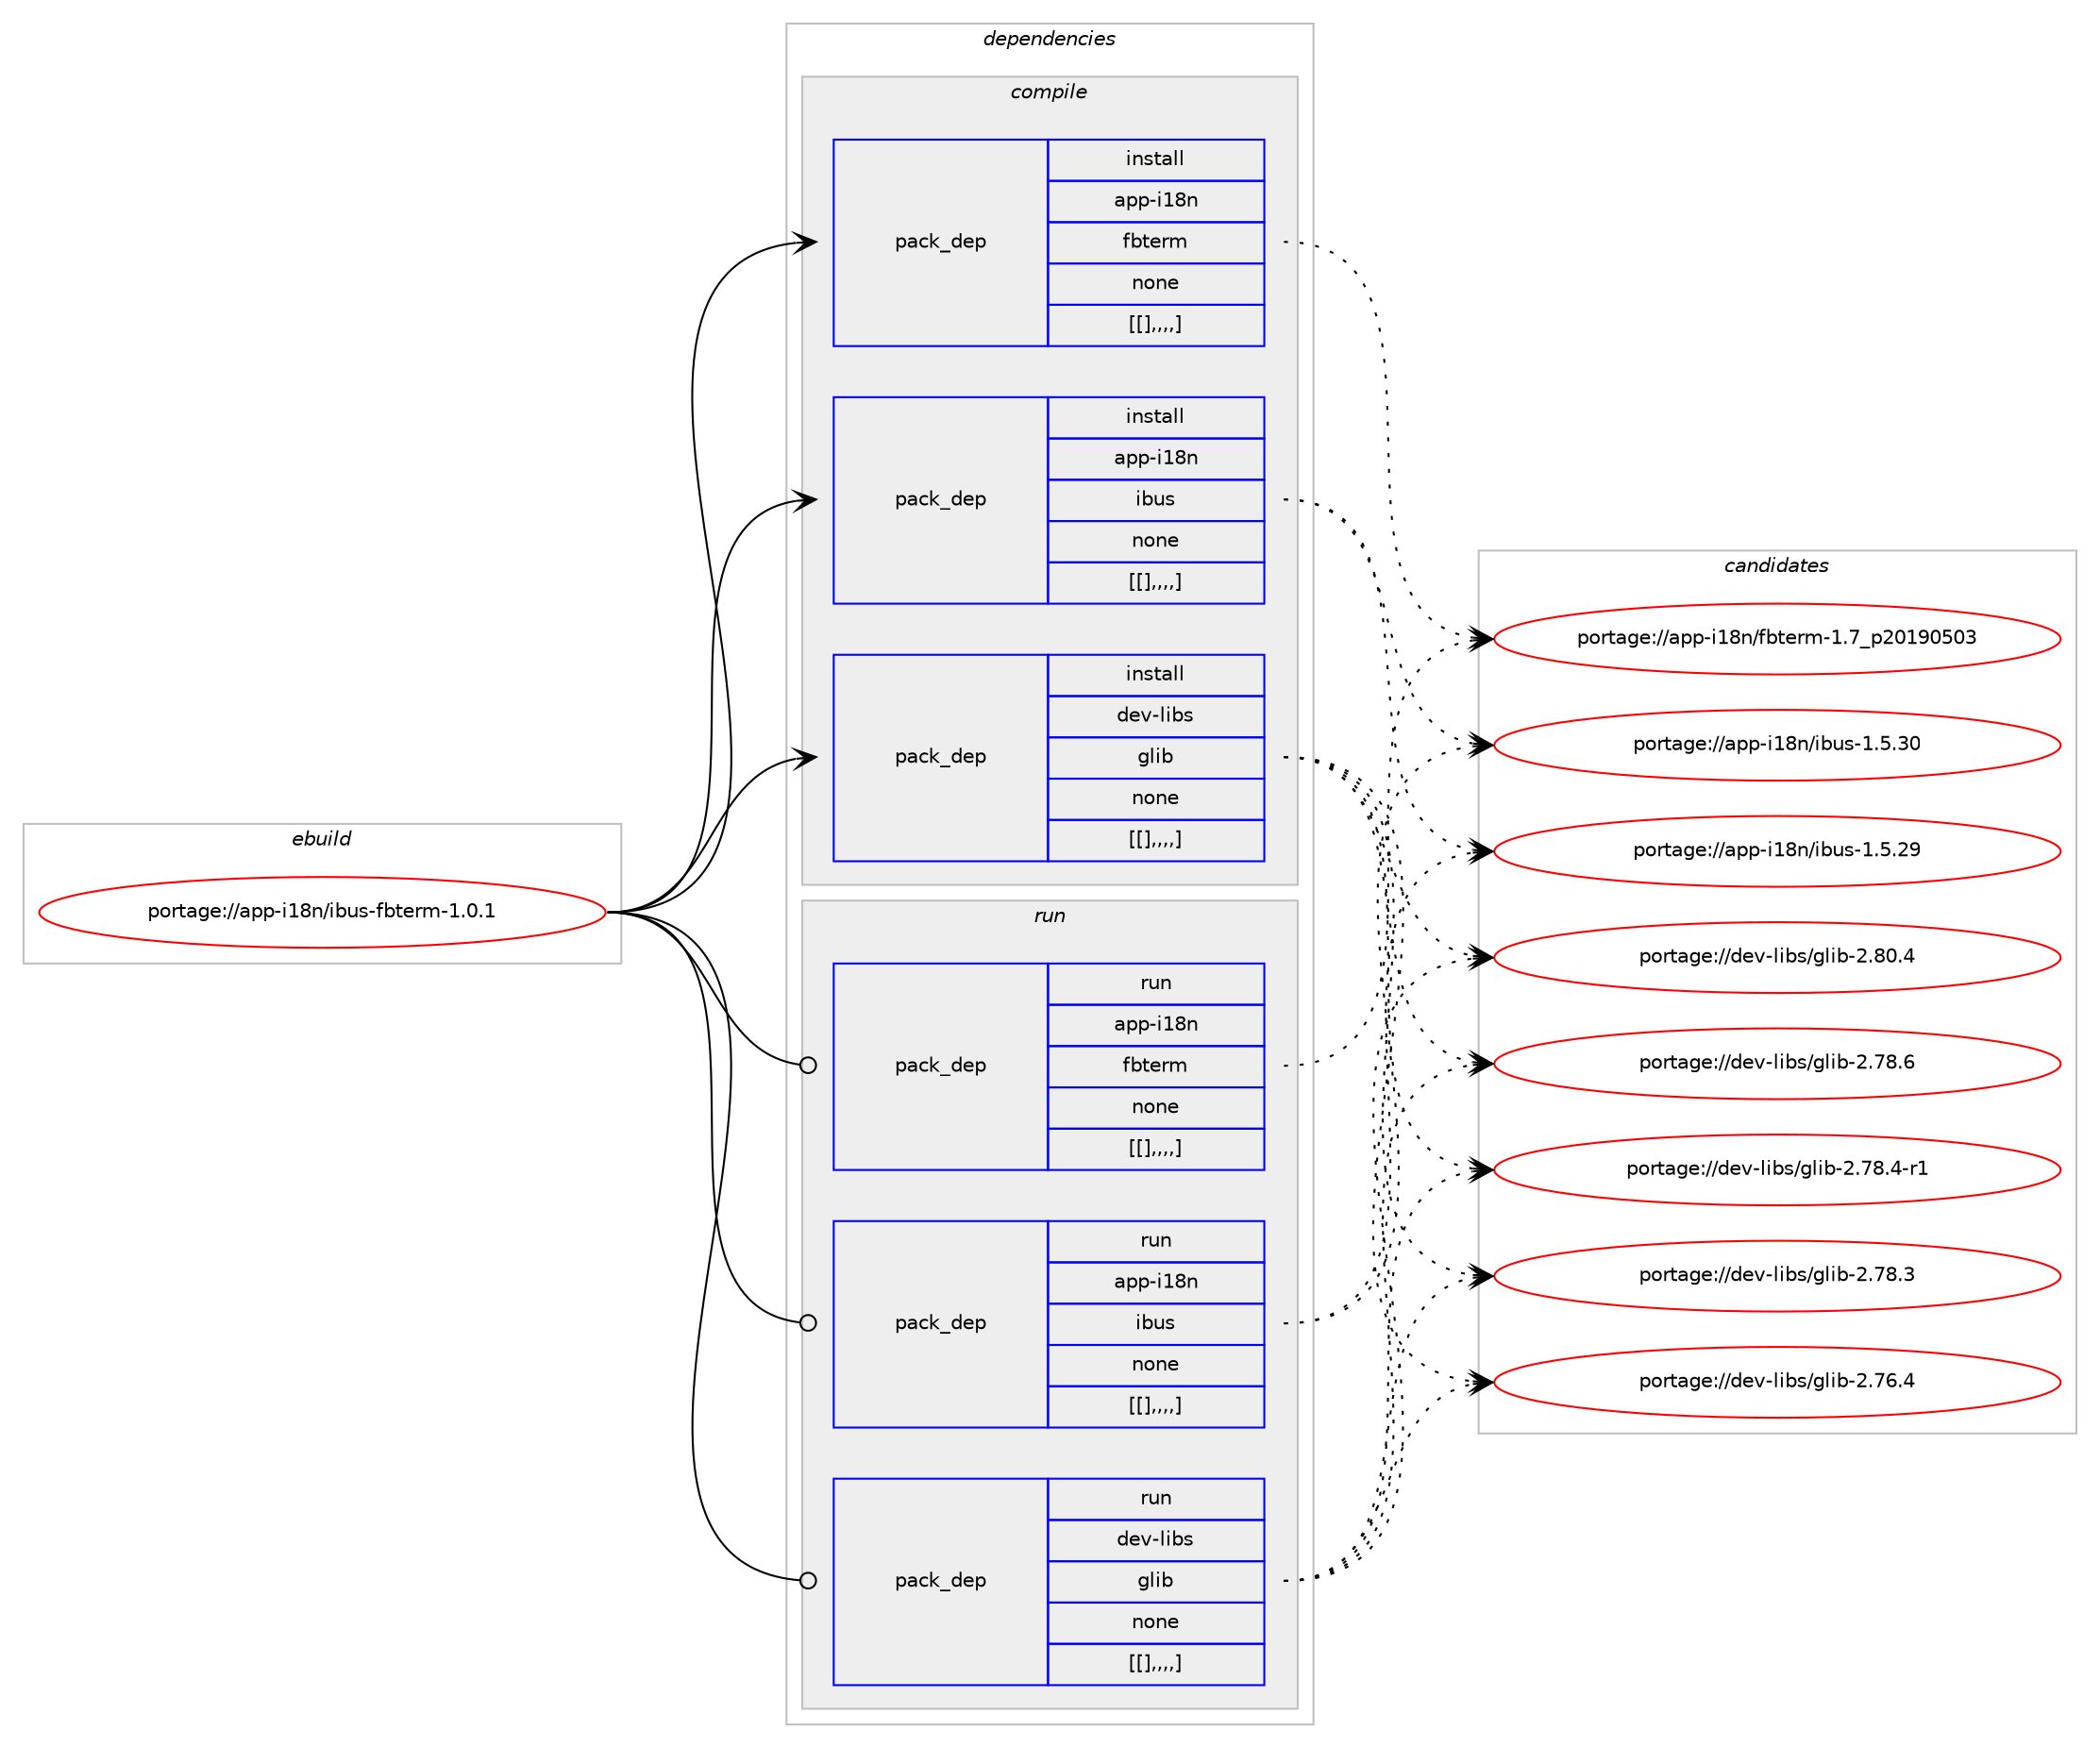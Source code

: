 digraph prolog {

# *************
# Graph options
# *************

newrank=true;
concentrate=true;
compound=true;
graph [rankdir=LR,fontname=Helvetica,fontsize=10,ranksep=1.5];#, ranksep=2.5, nodesep=0.2];
edge  [arrowhead=vee];
node  [fontname=Helvetica,fontsize=10];

# **********
# The ebuild
# **********

subgraph cluster_leftcol {
color=gray;
label=<<i>ebuild</i>>;
id [label="portage://app-i18n/ibus-fbterm-1.0.1", color=red, width=4, href="../app-i18n/ibus-fbterm-1.0.1.svg"];
}

# ****************
# The dependencies
# ****************

subgraph cluster_midcol {
color=gray;
label=<<i>dependencies</i>>;
subgraph cluster_compile {
fillcolor="#eeeeee";
style=filled;
label=<<i>compile</i>>;
subgraph pack27366 {
dependency39801 [label=<<TABLE BORDER="0" CELLBORDER="1" CELLSPACING="0" CELLPADDING="4" WIDTH="220"><TR><TD ROWSPAN="6" CELLPADDING="30">pack_dep</TD></TR><TR><TD WIDTH="110">install</TD></TR><TR><TD>app-i18n</TD></TR><TR><TD>fbterm</TD></TR><TR><TD>none</TD></TR><TR><TD>[[],,,,]</TD></TR></TABLE>>, shape=none, color=blue];
}
id:e -> dependency39801:w [weight=20,style="solid",arrowhead="vee"];
subgraph pack27389 {
dependency39888 [label=<<TABLE BORDER="0" CELLBORDER="1" CELLSPACING="0" CELLPADDING="4" WIDTH="220"><TR><TD ROWSPAN="6" CELLPADDING="30">pack_dep</TD></TR><TR><TD WIDTH="110">install</TD></TR><TR><TD>app-i18n</TD></TR><TR><TD>ibus</TD></TR><TR><TD>none</TD></TR><TR><TD>[[],,,,]</TD></TR></TABLE>>, shape=none, color=blue];
}
id:e -> dependency39888:w [weight=20,style="solid",arrowhead="vee"];
subgraph pack27449 {
dependency39906 [label=<<TABLE BORDER="0" CELLBORDER="1" CELLSPACING="0" CELLPADDING="4" WIDTH="220"><TR><TD ROWSPAN="6" CELLPADDING="30">pack_dep</TD></TR><TR><TD WIDTH="110">install</TD></TR><TR><TD>dev-libs</TD></TR><TR><TD>glib</TD></TR><TR><TD>none</TD></TR><TR><TD>[[],,,,]</TD></TR></TABLE>>, shape=none, color=blue];
}
id:e -> dependency39906:w [weight=20,style="solid",arrowhead="vee"];
}
subgraph cluster_compileandrun {
fillcolor="#eeeeee";
style=filled;
label=<<i>compile and run</i>>;
}
subgraph cluster_run {
fillcolor="#eeeeee";
style=filled;
label=<<i>run</i>>;
subgraph pack27475 {
dependency39928 [label=<<TABLE BORDER="0" CELLBORDER="1" CELLSPACING="0" CELLPADDING="4" WIDTH="220"><TR><TD ROWSPAN="6" CELLPADDING="30">pack_dep</TD></TR><TR><TD WIDTH="110">run</TD></TR><TR><TD>app-i18n</TD></TR><TR><TD>fbterm</TD></TR><TR><TD>none</TD></TR><TR><TD>[[],,,,]</TD></TR></TABLE>>, shape=none, color=blue];
}
id:e -> dependency39928:w [weight=20,style="solid",arrowhead="odot"];
subgraph pack27478 {
dependency39950 [label=<<TABLE BORDER="0" CELLBORDER="1" CELLSPACING="0" CELLPADDING="4" WIDTH="220"><TR><TD ROWSPAN="6" CELLPADDING="30">pack_dep</TD></TR><TR><TD WIDTH="110">run</TD></TR><TR><TD>app-i18n</TD></TR><TR><TD>ibus</TD></TR><TR><TD>none</TD></TR><TR><TD>[[],,,,]</TD></TR></TABLE>>, shape=none, color=blue];
}
id:e -> dependency39950:w [weight=20,style="solid",arrowhead="odot"];
subgraph pack27524 {
dependency40034 [label=<<TABLE BORDER="0" CELLBORDER="1" CELLSPACING="0" CELLPADDING="4" WIDTH="220"><TR><TD ROWSPAN="6" CELLPADDING="30">pack_dep</TD></TR><TR><TD WIDTH="110">run</TD></TR><TR><TD>dev-libs</TD></TR><TR><TD>glib</TD></TR><TR><TD>none</TD></TR><TR><TD>[[],,,,]</TD></TR></TABLE>>, shape=none, color=blue];
}
id:e -> dependency40034:w [weight=20,style="solid",arrowhead="odot"];
}
}

# **************
# The candidates
# **************

subgraph cluster_choices {
rank=same;
color=gray;
label=<<i>candidates</i>>;

subgraph choice23994 {
color=black;
nodesep=1;
choice97112112451054956110471029811610111410945494655951125048495748534851 [label="portage://app-i18n/fbterm-1.7_p20190503", color=red, width=4,href="../app-i18n/fbterm-1.7_p20190503.svg"];
dependency39801:e -> choice97112112451054956110471029811610111410945494655951125048495748534851:w [style=dotted,weight="100"];
}
subgraph choice24006 {
color=black;
nodesep=1;
choice97112112451054956110471059811711545494653465148 [label="portage://app-i18n/ibus-1.5.30", color=red, width=4,href="../app-i18n/ibus-1.5.30.svg"];
choice97112112451054956110471059811711545494653465057 [label="portage://app-i18n/ibus-1.5.29", color=red, width=4,href="../app-i18n/ibus-1.5.29.svg"];
dependency39888:e -> choice97112112451054956110471059811711545494653465148:w [style=dotted,weight="100"];
dependency39888:e -> choice97112112451054956110471059811711545494653465057:w [style=dotted,weight="100"];
}
subgraph choice24007 {
color=black;
nodesep=1;
choice1001011184510810598115471031081059845504656484652 [label="portage://dev-libs/glib-2.80.4", color=red, width=4,href="../dev-libs/glib-2.80.4.svg"];
choice1001011184510810598115471031081059845504655564654 [label="portage://dev-libs/glib-2.78.6", color=red, width=4,href="../dev-libs/glib-2.78.6.svg"];
choice10010111845108105981154710310810598455046555646524511449 [label="portage://dev-libs/glib-2.78.4-r1", color=red, width=4,href="../dev-libs/glib-2.78.4-r1.svg"];
choice1001011184510810598115471031081059845504655564651 [label="portage://dev-libs/glib-2.78.3", color=red, width=4,href="../dev-libs/glib-2.78.3.svg"];
choice1001011184510810598115471031081059845504655544652 [label="portage://dev-libs/glib-2.76.4", color=red, width=4,href="../dev-libs/glib-2.76.4.svg"];
dependency39906:e -> choice1001011184510810598115471031081059845504656484652:w [style=dotted,weight="100"];
dependency39906:e -> choice1001011184510810598115471031081059845504655564654:w [style=dotted,weight="100"];
dependency39906:e -> choice10010111845108105981154710310810598455046555646524511449:w [style=dotted,weight="100"];
dependency39906:e -> choice1001011184510810598115471031081059845504655564651:w [style=dotted,weight="100"];
dependency39906:e -> choice1001011184510810598115471031081059845504655544652:w [style=dotted,weight="100"];
}
subgraph choice24012 {
color=black;
nodesep=1;
choice97112112451054956110471029811610111410945494655951125048495748534851 [label="portage://app-i18n/fbterm-1.7_p20190503", color=red, width=4,href="../app-i18n/fbterm-1.7_p20190503.svg"];
dependency39928:e -> choice97112112451054956110471029811610111410945494655951125048495748534851:w [style=dotted,weight="100"];
}
subgraph choice24041 {
color=black;
nodesep=1;
choice97112112451054956110471059811711545494653465148 [label="portage://app-i18n/ibus-1.5.30", color=red, width=4,href="../app-i18n/ibus-1.5.30.svg"];
choice97112112451054956110471059811711545494653465057 [label="portage://app-i18n/ibus-1.5.29", color=red, width=4,href="../app-i18n/ibus-1.5.29.svg"];
dependency39950:e -> choice97112112451054956110471059811711545494653465148:w [style=dotted,weight="100"];
dependency39950:e -> choice97112112451054956110471059811711545494653465057:w [style=dotted,weight="100"];
}
subgraph choice24054 {
color=black;
nodesep=1;
choice1001011184510810598115471031081059845504656484652 [label="portage://dev-libs/glib-2.80.4", color=red, width=4,href="../dev-libs/glib-2.80.4.svg"];
choice1001011184510810598115471031081059845504655564654 [label="portage://dev-libs/glib-2.78.6", color=red, width=4,href="../dev-libs/glib-2.78.6.svg"];
choice10010111845108105981154710310810598455046555646524511449 [label="portage://dev-libs/glib-2.78.4-r1", color=red, width=4,href="../dev-libs/glib-2.78.4-r1.svg"];
choice1001011184510810598115471031081059845504655564651 [label="portage://dev-libs/glib-2.78.3", color=red, width=4,href="../dev-libs/glib-2.78.3.svg"];
choice1001011184510810598115471031081059845504655544652 [label="portage://dev-libs/glib-2.76.4", color=red, width=4,href="../dev-libs/glib-2.76.4.svg"];
dependency40034:e -> choice1001011184510810598115471031081059845504656484652:w [style=dotted,weight="100"];
dependency40034:e -> choice1001011184510810598115471031081059845504655564654:w [style=dotted,weight="100"];
dependency40034:e -> choice10010111845108105981154710310810598455046555646524511449:w [style=dotted,weight="100"];
dependency40034:e -> choice1001011184510810598115471031081059845504655564651:w [style=dotted,weight="100"];
dependency40034:e -> choice1001011184510810598115471031081059845504655544652:w [style=dotted,weight="100"];
}
}

}
